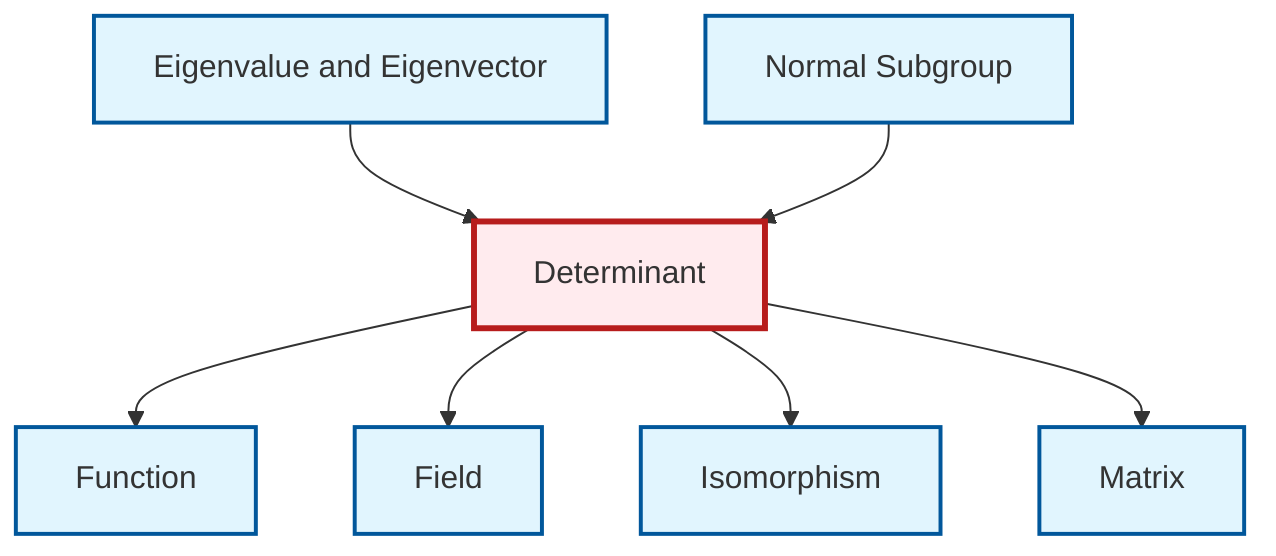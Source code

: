 graph TD
    classDef definition fill:#e1f5fe,stroke:#01579b,stroke-width:2px
    classDef theorem fill:#f3e5f5,stroke:#4a148c,stroke-width:2px
    classDef axiom fill:#fff3e0,stroke:#e65100,stroke-width:2px
    classDef example fill:#e8f5e9,stroke:#1b5e20,stroke-width:2px
    classDef current fill:#ffebee,stroke:#b71c1c,stroke-width:3px
    def-matrix["Matrix"]:::definition
    def-isomorphism["Isomorphism"]:::definition
    def-function["Function"]:::definition
    def-determinant["Determinant"]:::definition
    def-normal-subgroup["Normal Subgroup"]:::definition
    def-field["Field"]:::definition
    def-eigenvalue-eigenvector["Eigenvalue and Eigenvector"]:::definition
    def-eigenvalue-eigenvector --> def-determinant
    def-determinant --> def-function
    def-determinant --> def-field
    def-determinant --> def-isomorphism
    def-determinant --> def-matrix
    def-normal-subgroup --> def-determinant
    class def-determinant current